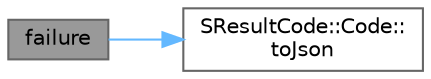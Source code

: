digraph "failure"
{
 // LATEX_PDF_SIZE
  bgcolor="transparent";
  edge [fontname=Helvetica,fontsize=10,labelfontname=Helvetica,labelfontsize=10];
  node [fontname=Helvetica,fontsize=10,shape=box,height=0.2,width=0.4];
  rankdir="LR";
  Node1 [id="Node000001",label="failure",height=0.2,width=0.4,color="gray40", fillcolor="grey60", style="filled", fontcolor="black",tooltip="生成失败结果"];
  Node1 -> Node2 [id="edge1_Node000001_Node000002",color="steelblue1",style="solid",tooltip=" "];
  Node2 [id="Node000002",label="SResultCode::Code::\ltoJson",height=0.2,width=0.4,color="grey40", fillcolor="white", style="filled",URL="$struct_s_result_code_1_1_code.html#a1539e7b7f1a160380f014dda080a5686",tooltip="转换为 JSON 格式"];
}

